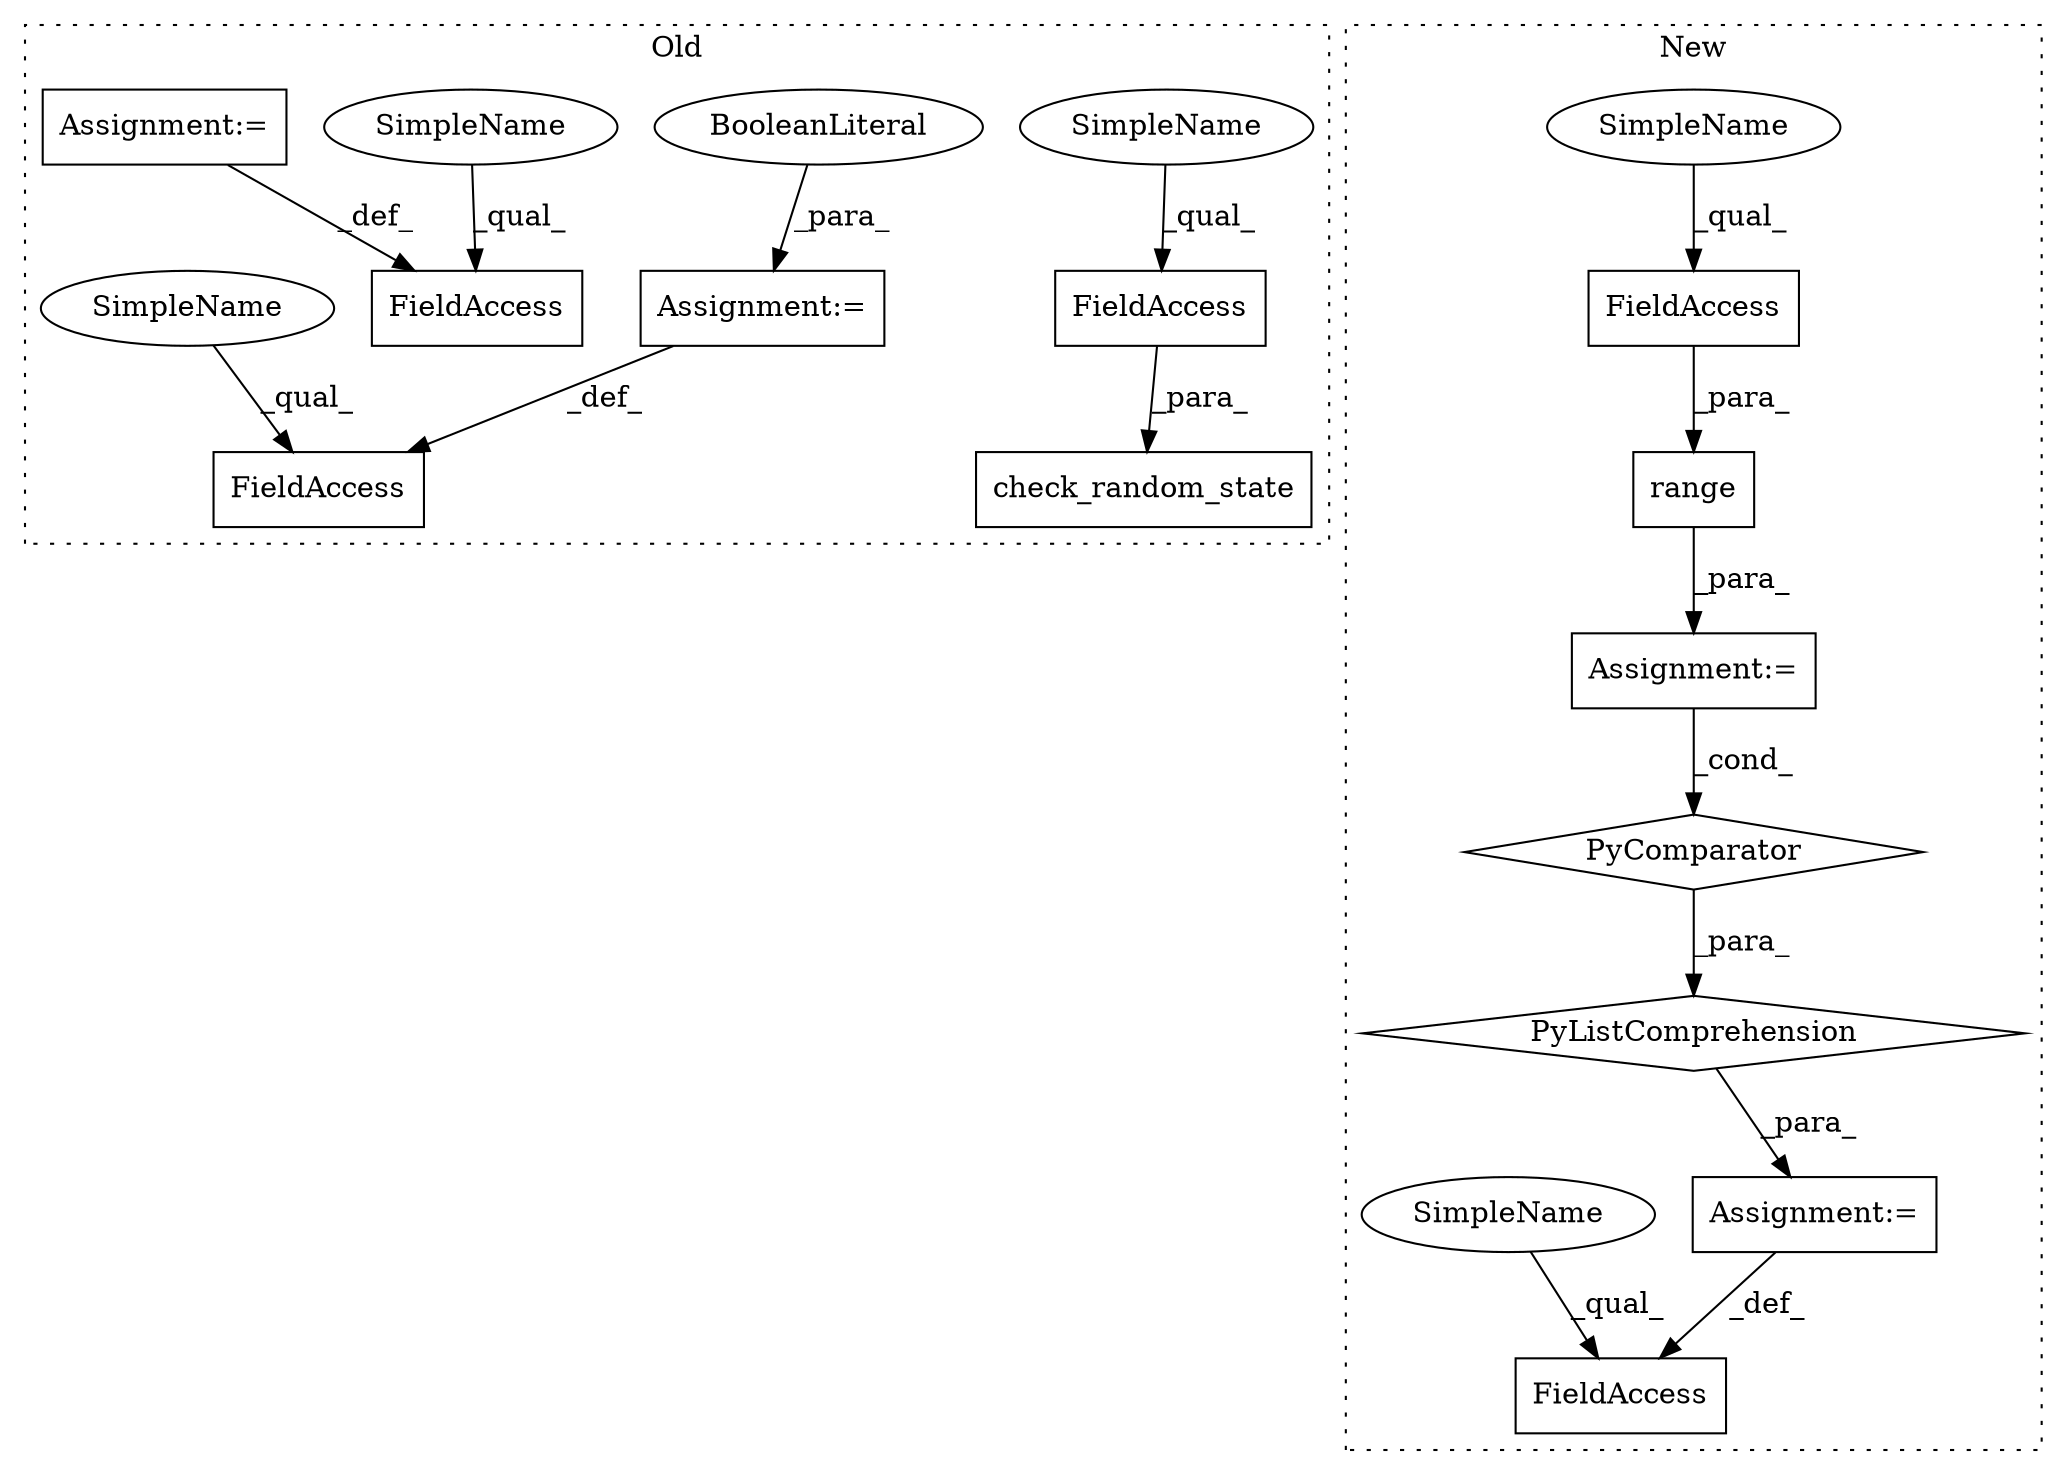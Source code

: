 digraph G {
subgraph cluster0 {
1 [label="check_random_state" a="32" s="969,1004" l="19,1" shape="box"];
5 [label="FieldAccess" a="22" s="988" l="16" shape="box"];
6 [label="FieldAccess" a="22" s="1011" l="30" shape="box"];
8 [label="Assignment:=" a="7" s="1041" l="1" shape="box"];
9 [label="BooleanLiteral" a="9" s="1042" l="5" shape="ellipse"];
13 [label="FieldAccess" a="22" s="921" l="18" shape="box"];
14 [label="Assignment:=" a="7" s="939" l="1" shape="box"];
15 [label="SimpleName" a="42" s="988" l="4" shape="ellipse"];
16 [label="SimpleName" a="42" s="921" l="4" shape="ellipse"];
17 [label="SimpleName" a="42" s="1011" l="4" shape="ellipse"];
label = "Old";
style="dotted";
}
subgraph cluster1 {
2 [label="PyListComprehension" a="109" s="1055" l="128" shape="diamond"];
3 [label="PyComparator" a="113" s="1137" l="38" shape="diamond"];
4 [label="FieldAccess" a="22" s="1024" l="19" shape="box"];
7 [label="Assignment:=" a="7" s="1137" l="38" shape="box"];
10 [label="Assignment:=" a="7" s="1043" l="12" shape="box"];
11 [label="FieldAccess" a="22" s="1150" l="15" shape="box"];
12 [label="range" a="32" s="1144,1165" l="6,1" shape="box"];
18 [label="SimpleName" a="42" s="1150" l="4" shape="ellipse"];
19 [label="SimpleName" a="42" s="1024" l="4" shape="ellipse"];
label = "New";
style="dotted";
}
2 -> 10 [label="_para_"];
3 -> 2 [label="_para_"];
5 -> 1 [label="_para_"];
7 -> 3 [label="_cond_"];
8 -> 6 [label="_def_"];
9 -> 8 [label="_para_"];
10 -> 4 [label="_def_"];
11 -> 12 [label="_para_"];
12 -> 7 [label="_para_"];
14 -> 13 [label="_def_"];
15 -> 5 [label="_qual_"];
16 -> 13 [label="_qual_"];
17 -> 6 [label="_qual_"];
18 -> 11 [label="_qual_"];
19 -> 4 [label="_qual_"];
}